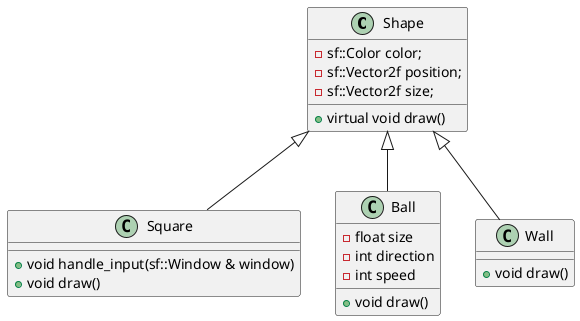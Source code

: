 @startuml

class Shape {
  - sf::Color color;
  - sf::Vector2f position;
  - sf::Vector2f size;
  + virtual void draw()
}

class Square {
  + void handle_input(sf::Window & window)
  + void draw()
}

class Ball {
  - float size
  - int direction
  - int speed
  + void draw()
}

class Wall {
  + void draw()
}

Shape <|-- Square
Shape <|-- Ball
Shape <|-- Wall

@enduml